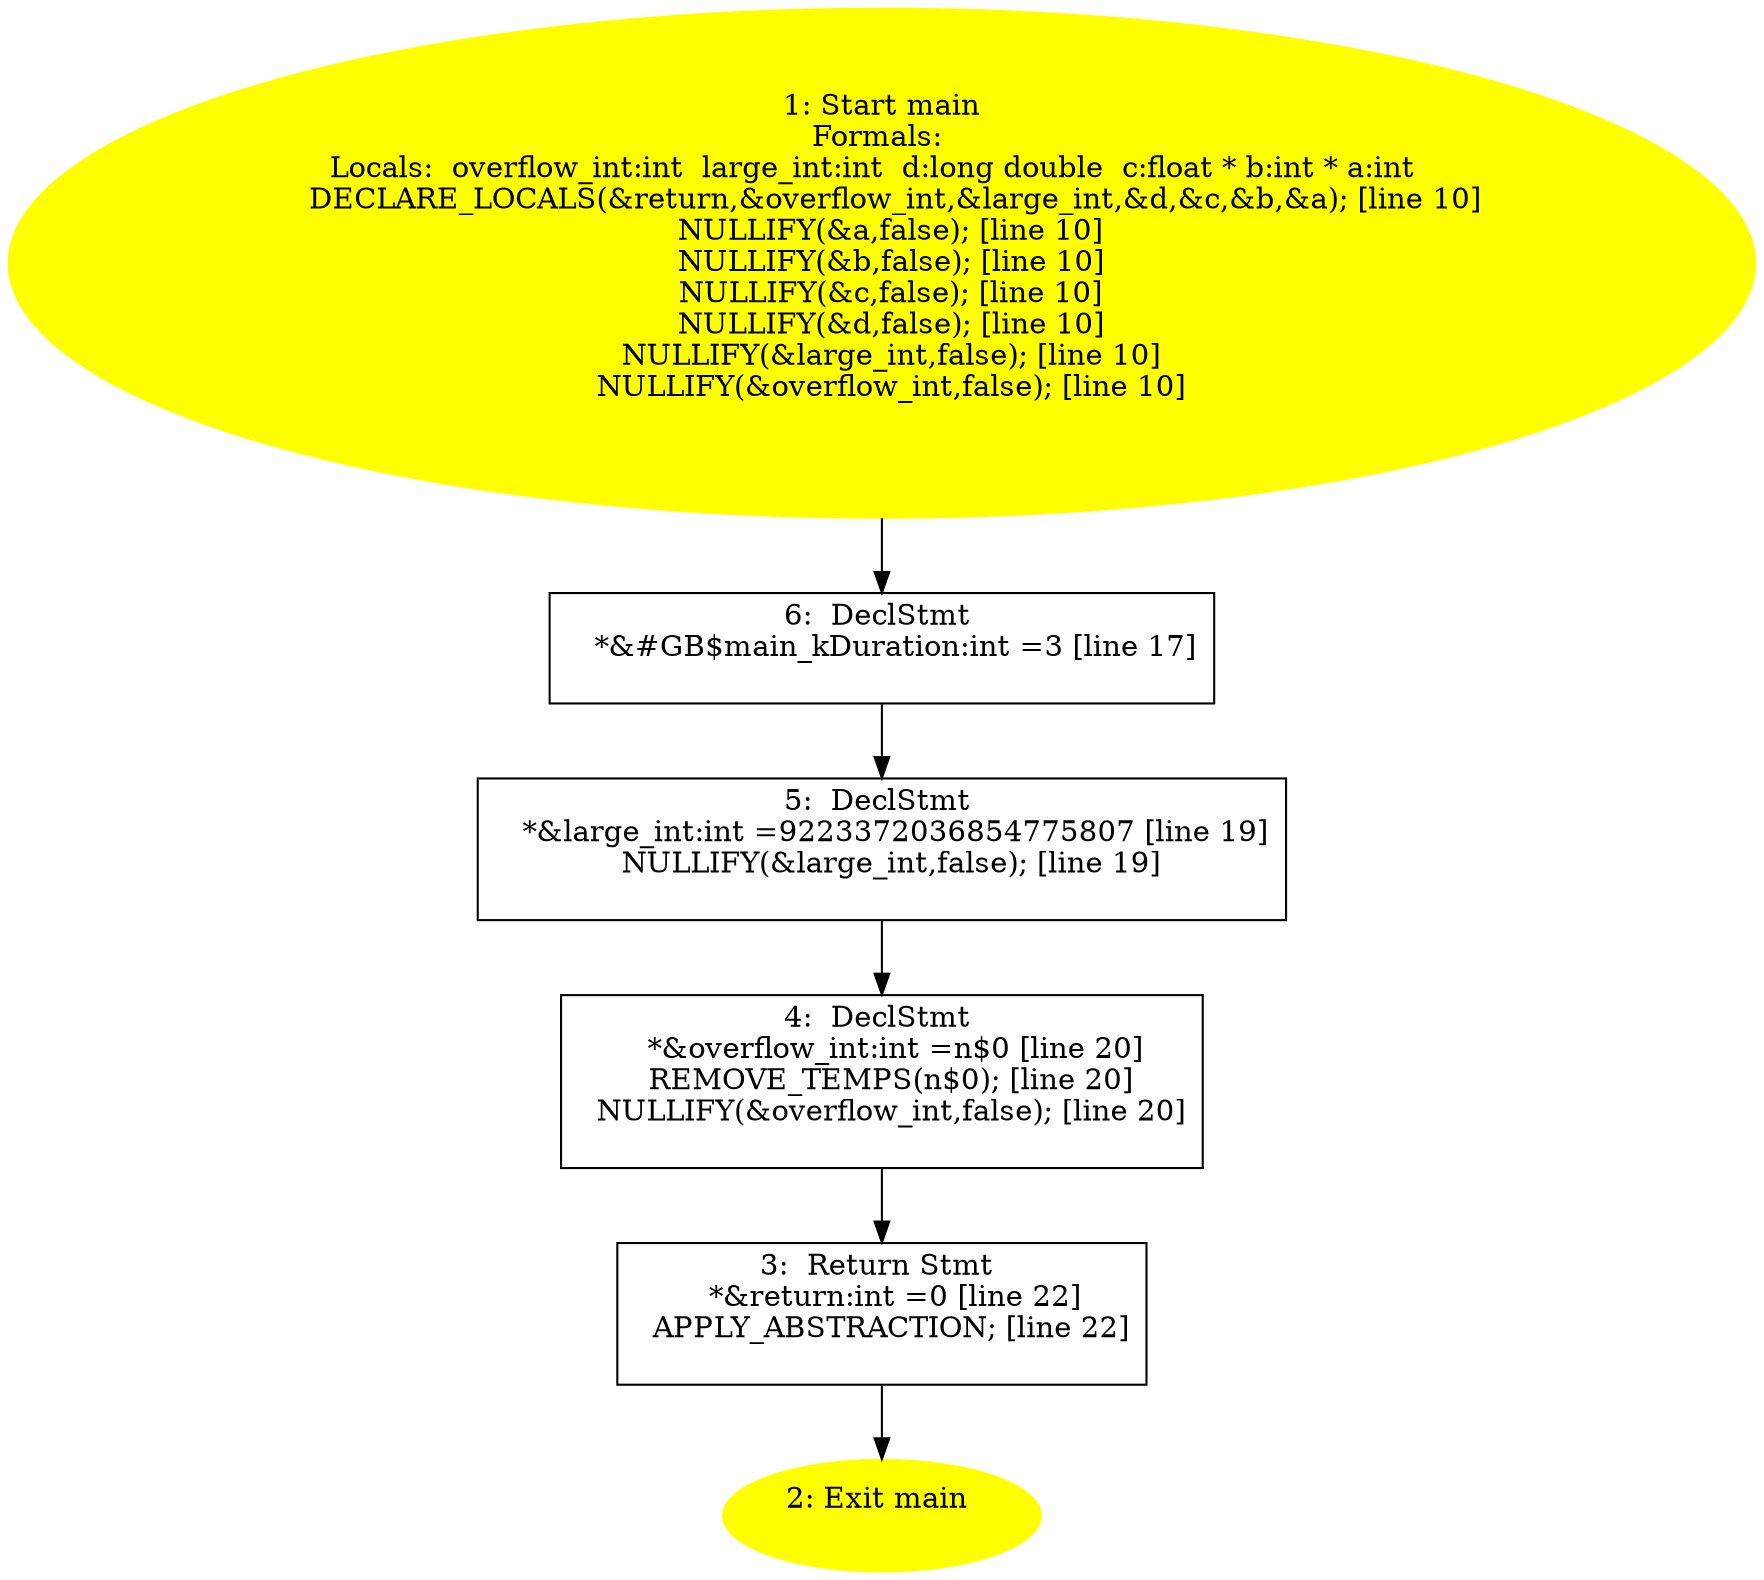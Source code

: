 digraph iCFG {
6 [label="6:  DeclStmt \n   *&#GB$main_kDuration:int =3 [line 17]\n " shape="box"]
	

	 6 -> 5 ;
5 [label="5:  DeclStmt \n   *&large_int:int =9223372036854775807 [line 19]\n  NULLIFY(&large_int,false); [line 19]\n " shape="box"]
	

	 5 -> 4 ;
4 [label="4:  DeclStmt \n   *&overflow_int:int =n$0 [line 20]\n  REMOVE_TEMPS(n$0); [line 20]\n  NULLIFY(&overflow_int,false); [line 20]\n " shape="box"]
	

	 4 -> 3 ;
3 [label="3:  Return Stmt \n   *&return:int =0 [line 22]\n  APPLY_ABSTRACTION; [line 22]\n " shape="box"]
	

	 3 -> 2 ;
2 [label="2: Exit main \n  " color=yellow style=filled]
	

1 [label="1: Start main\nFormals: \nLocals:  overflow_int:int  large_int:int  d:long double  c:float * b:int * a:int  \n   DECLARE_LOCALS(&return,&overflow_int,&large_int,&d,&c,&b,&a); [line 10]\n  NULLIFY(&a,false); [line 10]\n  NULLIFY(&b,false); [line 10]\n  NULLIFY(&c,false); [line 10]\n  NULLIFY(&d,false); [line 10]\n  NULLIFY(&large_int,false); [line 10]\n  NULLIFY(&overflow_int,false); [line 10]\n " color=yellow style=filled]
	

	 1 -> 6 ;
}
